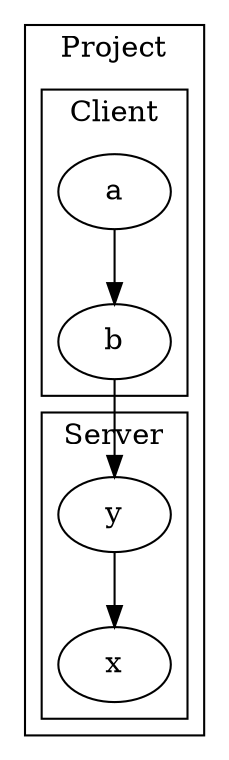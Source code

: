 digraph {
  subgraph cluster_project {
    label = "Project";
    subgraph cluster_client {
      label = "Client";
      a;
      b;
    }

    subgraph cluster_server {
      label = "Server";
      y;
      x;
    }
  }
  a -> b;
  b -> y;
  y -> x;
}
